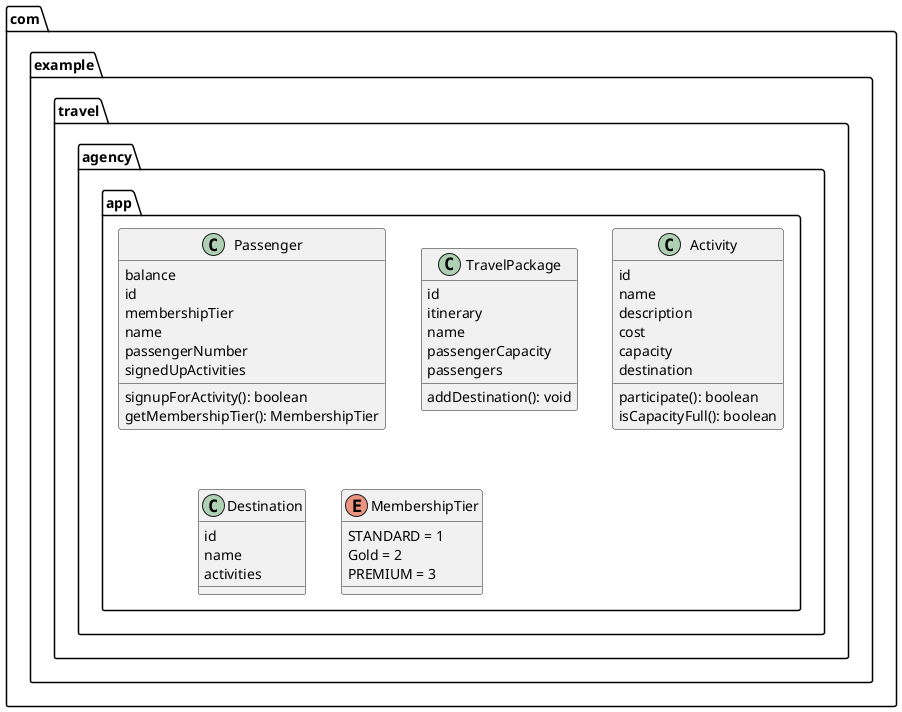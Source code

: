@startuml "Lower Level Diagrams"

package com.example.travel.agency.app {

    class Passenger {
        balance
        id
        membershipTier
        name
        passengerNumber
        signedUpActivities
        signupForActivity(): boolean
        getMembershipTier(): MembershipTier
    }


    class TravelPackage {
        id
        itinerary
        name
        passengerCapacity
        passengers
        addDestination(): void
    }

    class Activity {
        id
        name
        description
        cost
        capacity
        destination
        participate(): boolean
        isCapacityFull(): boolean

    }

    class Destination {
        id
        name
        activities
    }

    enum MembershipTier {
        STANDARD = 1
        Gold = 2
        PREMIUM = 3
    }

    scale 1
}
@enduml
